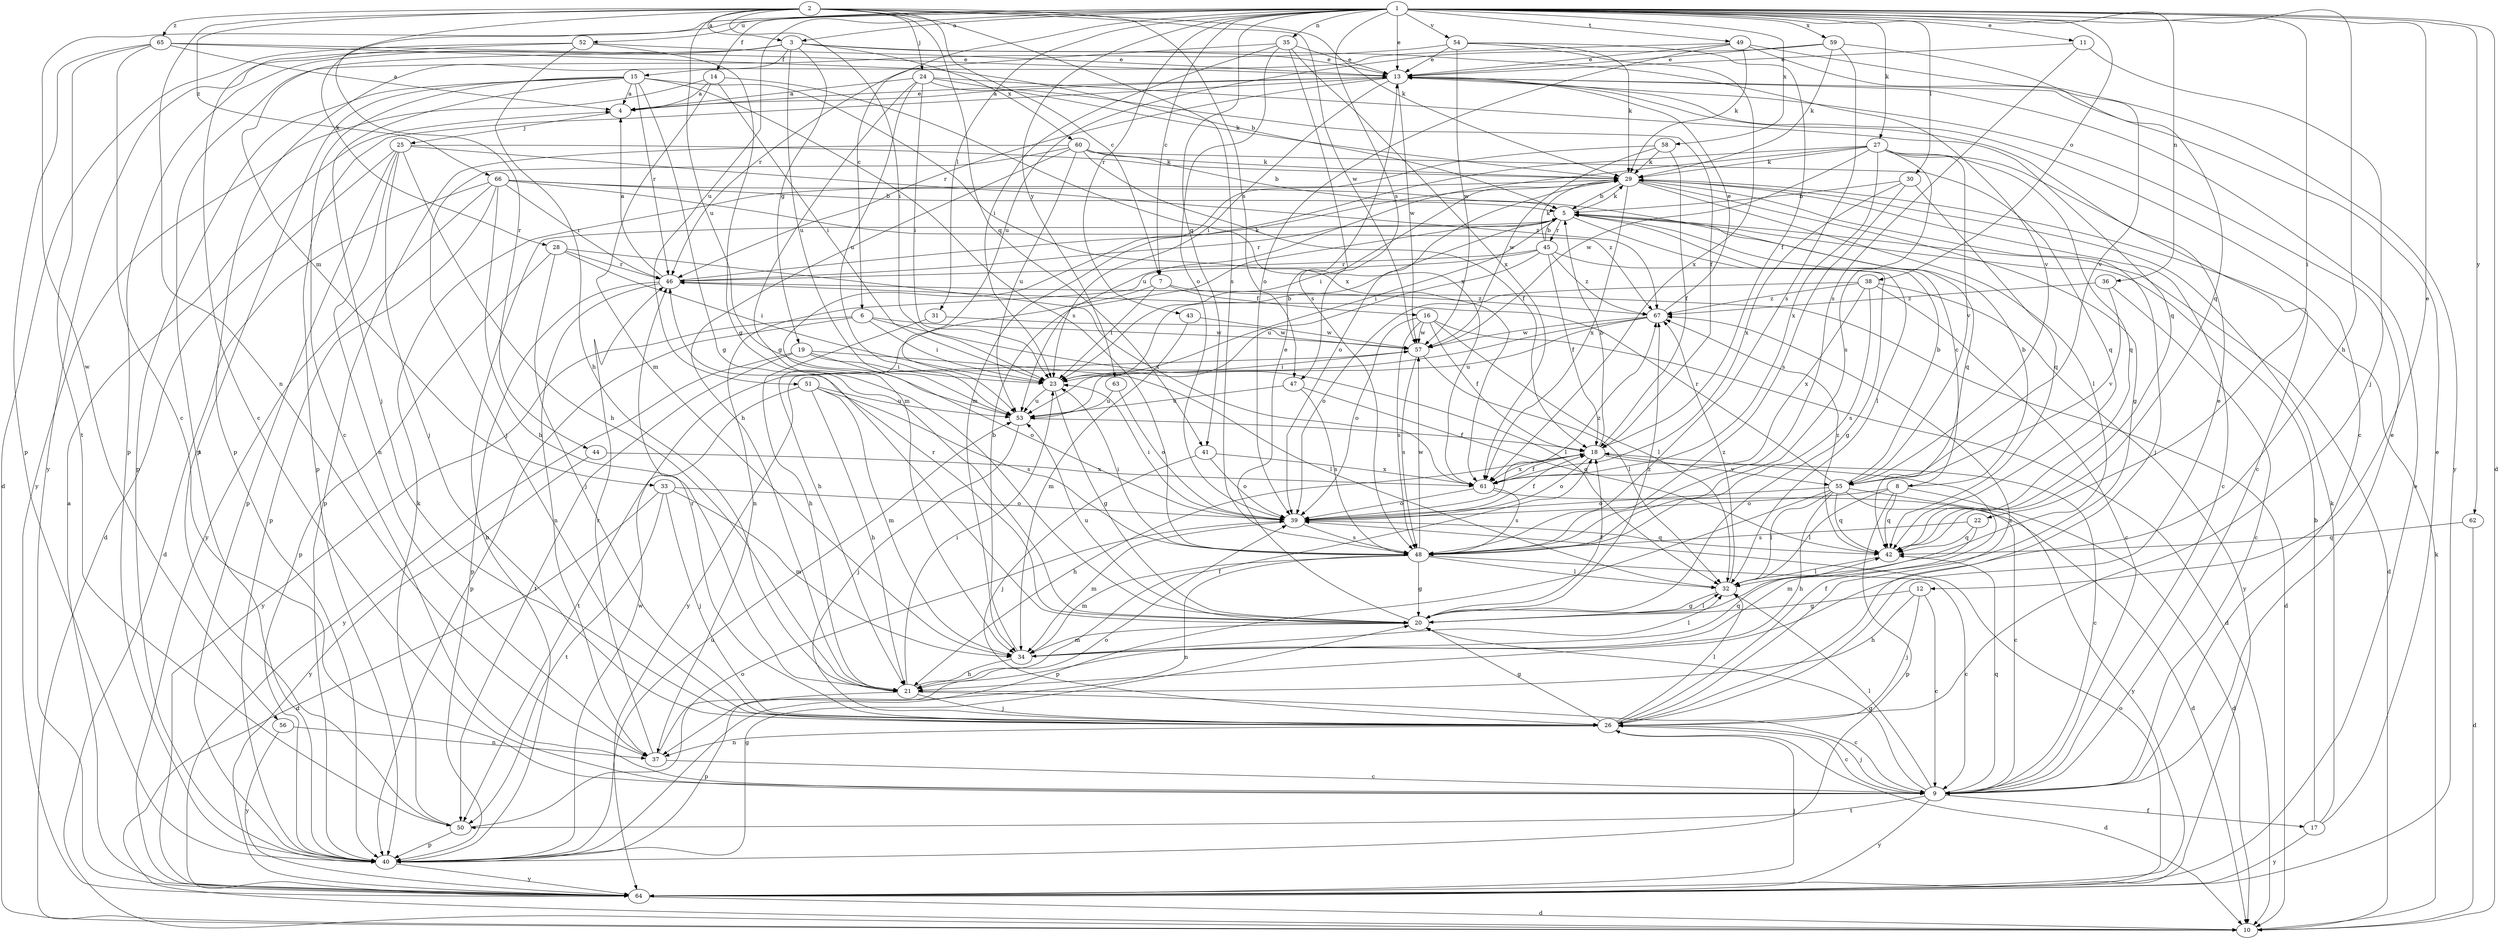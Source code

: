 strict digraph  {
	1 -> 3 [label=a];
	2 -> 3 [label=a];
	13 -> 4 [label=a];
	14 -> 4 [label=a];
	15 -> 4 [label=a];
	24 -> 4 [label=a];
	46 -> 4 [label=a];
	64 -> 4 [label=a];
	65 -> 4 [label=a];
	8 -> 5 [label=b];
	17 -> 5 [label=b];
	18 -> 5 [label=b];
	23 -> 5 [label=b];
	29 -> 5 [label=b];
	30 -> 5 [label=b];
	34 -> 5 [label=b];
	40 -> 5 [label=b];
	45 -> 5 [label=b];
	55 -> 5 [label=b];
	60 -> 5 [label=b];
	65 -> 5 [label=b];
	66 -> 5 [label=b];
	1 -> 6 [label=c];
	1 -> 7 [label=c];
	2 -> 7 [label=c];
	5 -> 8 [label=c];
	12 -> 9 [label=c];
	13 -> 9 [label=c];
	15 -> 9 [label=c];
	18 -> 9 [label=c];
	21 -> 9 [label=c];
	26 -> 9 [label=c];
	27 -> 9 [label=c];
	29 -> 9 [label=c];
	36 -> 9 [label=c];
	37 -> 9 [label=c];
	38 -> 9 [label=c];
	48 -> 9 [label=c];
	52 -> 9 [label=c];
	55 -> 9 [label=c];
	65 -> 9 [label=c];
	1 -> 10 [label=d];
	5 -> 10 [label=d];
	7 -> 10 [label=d];
	8 -> 10 [label=d];
	16 -> 10 [label=d];
	25 -> 10 [label=d];
	26 -> 10 [label=d];
	33 -> 10 [label=d];
	52 -> 10 [label=d];
	61 -> 10 [label=d];
	62 -> 10 [label=d];
	64 -> 10 [label=d];
	66 -> 10 [label=d];
	1 -> 11 [label=e];
	1 -> 12 [label=e];
	1 -> 13 [label=e];
	3 -> 13 [label=e];
	4 -> 13 [label=e];
	9 -> 13 [label=e];
	11 -> 13 [label=e];
	17 -> 13 [label=e];
	20 -> 13 [label=e];
	26 -> 13 [label=e];
	35 -> 13 [label=e];
	49 -> 13 [label=e];
	52 -> 13 [label=e];
	54 -> 13 [label=e];
	59 -> 13 [label=e];
	64 -> 13 [label=e];
	65 -> 13 [label=e];
	67 -> 13 [label=e];
	1 -> 14 [label=f];
	3 -> 15 [label=f];
	7 -> 16 [label=f];
	9 -> 17 [label=f];
	16 -> 18 [label=f];
	20 -> 18 [label=f];
	21 -> 18 [label=f];
	24 -> 18 [label=f];
	26 -> 18 [label=f];
	39 -> 18 [label=f];
	45 -> 18 [label=f];
	53 -> 18 [label=f];
	54 -> 18 [label=f];
	58 -> 18 [label=f];
	60 -> 18 [label=f];
	61 -> 18 [label=f];
	3 -> 19 [label=g];
	9 -> 20 [label=g];
	12 -> 20 [label=g];
	15 -> 20 [label=g];
	23 -> 20 [label=g];
	24 -> 20 [label=g];
	26 -> 20 [label=g];
	29 -> 20 [label=g];
	32 -> 20 [label=g];
	40 -> 20 [label=g];
	45 -> 20 [label=g];
	48 -> 20 [label=g];
	52 -> 20 [label=g];
	1 -> 21 [label=h];
	7 -> 21 [label=h];
	12 -> 21 [label=h];
	18 -> 21 [label=h];
	25 -> 21 [label=h];
	31 -> 21 [label=h];
	34 -> 21 [label=h];
	51 -> 21 [label=h];
	52 -> 21 [label=h];
	55 -> 21 [label=h];
	60 -> 21 [label=h];
	66 -> 21 [label=h];
	1 -> 22 [label=i];
	2 -> 23 [label=i];
	5 -> 23 [label=i];
	6 -> 23 [label=i];
	7 -> 23 [label=i];
	13 -> 23 [label=i];
	14 -> 23 [label=i];
	19 -> 23 [label=i];
	21 -> 23 [label=i];
	24 -> 23 [label=i];
	28 -> 23 [label=i];
	29 -> 23 [label=i];
	35 -> 23 [label=i];
	39 -> 23 [label=i];
	48 -> 23 [label=i];
	57 -> 23 [label=i];
	2 -> 24 [label=j];
	4 -> 25 [label=j];
	9 -> 26 [label=j];
	11 -> 26 [label=j];
	12 -> 26 [label=j];
	15 -> 26 [label=j];
	21 -> 26 [label=j];
	25 -> 26 [label=j];
	28 -> 26 [label=j];
	29 -> 26 [label=j];
	33 -> 26 [label=j];
	41 -> 26 [label=j];
	53 -> 26 [label=j];
	60 -> 26 [label=j];
	64 -> 26 [label=j];
	1 -> 27 [label=k];
	1 -> 28 [label=k];
	2 -> 29 [label=k];
	5 -> 29 [label=k];
	10 -> 29 [label=k];
	17 -> 29 [label=k];
	24 -> 29 [label=k];
	25 -> 29 [label=k];
	27 -> 29 [label=k];
	45 -> 29 [label=k];
	46 -> 29 [label=k];
	49 -> 29 [label=k];
	50 -> 29 [label=k];
	54 -> 29 [label=k];
	58 -> 29 [label=k];
	59 -> 29 [label=k];
	60 -> 29 [label=k];
	1 -> 30 [label=l];
	1 -> 31 [label=l];
	5 -> 32 [label=l];
	6 -> 32 [label=l];
	8 -> 32 [label=l];
	9 -> 32 [label=l];
	16 -> 32 [label=l];
	19 -> 32 [label=l];
	20 -> 32 [label=l];
	26 -> 32 [label=l];
	29 -> 32 [label=l];
	34 -> 32 [label=l];
	42 -> 32 [label=l];
	48 -> 32 [label=l];
	55 -> 32 [label=l];
	57 -> 32 [label=l];
	3 -> 33 [label=m];
	14 -> 34 [label=m];
	20 -> 34 [label=m];
	22 -> 34 [label=m];
	27 -> 34 [label=m];
	33 -> 34 [label=m];
	39 -> 34 [label=m];
	43 -> 34 [label=m];
	48 -> 34 [label=m];
	51 -> 34 [label=m];
	58 -> 34 [label=m];
	1 -> 35 [label=n];
	1 -> 36 [label=n];
	2 -> 37 [label=n];
	25 -> 37 [label=n];
	26 -> 37 [label=n];
	45 -> 37 [label=n];
	46 -> 37 [label=n];
	48 -> 37 [label=n];
	56 -> 37 [label=n];
	1 -> 38 [label=o];
	8 -> 39 [label=o];
	16 -> 39 [label=o];
	18 -> 39 [label=o];
	19 -> 39 [label=o];
	29 -> 39 [label=o];
	33 -> 39 [label=o];
	35 -> 39 [label=o];
	37 -> 39 [label=o];
	38 -> 39 [label=o];
	41 -> 39 [label=o];
	49 -> 39 [label=o];
	50 -> 39 [label=o];
	55 -> 39 [label=o];
	61 -> 39 [label=o];
	63 -> 39 [label=o];
	64 -> 39 [label=o];
	3 -> 40 [label=p];
	6 -> 40 [label=p];
	8 -> 40 [label=p];
	13 -> 40 [label=p];
	15 -> 40 [label=p];
	21 -> 40 [label=p];
	25 -> 40 [label=p];
	28 -> 40 [label=p];
	46 -> 40 [label=p];
	49 -> 40 [label=p];
	50 -> 40 [label=p];
	54 -> 40 [label=p];
	55 -> 40 [label=p];
	60 -> 40 [label=p];
	65 -> 40 [label=p];
	66 -> 40 [label=p];
	1 -> 41 [label=q];
	2 -> 41 [label=q];
	8 -> 42 [label=q];
	9 -> 42 [label=q];
	22 -> 42 [label=q];
	24 -> 42 [label=q];
	27 -> 42 [label=q];
	30 -> 42 [label=q];
	34 -> 42 [label=q];
	39 -> 42 [label=q];
	47 -> 42 [label=q];
	49 -> 42 [label=q];
	55 -> 42 [label=q];
	60 -> 42 [label=q];
	62 -> 42 [label=q];
	66 -> 42 [label=q];
	1 -> 43 [label=r];
	2 -> 44 [label=r];
	5 -> 45 [label=r];
	5 -> 46 [label=r];
	13 -> 46 [label=r];
	15 -> 46 [label=r];
	20 -> 46 [label=r];
	26 -> 46 [label=r];
	28 -> 46 [label=r];
	35 -> 46 [label=r];
	37 -> 46 [label=r];
	45 -> 46 [label=r];
	55 -> 46 [label=r];
	66 -> 46 [label=r];
	1 -> 47 [label=s];
	2 -> 47 [label=s];
	2 -> 48 [label=s];
	11 -> 48 [label=s];
	15 -> 48 [label=s];
	16 -> 48 [label=s];
	22 -> 48 [label=s];
	27 -> 48 [label=s];
	30 -> 48 [label=s];
	35 -> 48 [label=s];
	38 -> 48 [label=s];
	39 -> 48 [label=s];
	47 -> 48 [label=s];
	51 -> 48 [label=s];
	57 -> 48 [label=s];
	59 -> 48 [label=s];
	61 -> 48 [label=s];
	1 -> 49 [label=t];
	9 -> 50 [label=t];
	15 -> 50 [label=t];
	19 -> 50 [label=t];
	33 -> 50 [label=t];
	51 -> 50 [label=t];
	65 -> 50 [label=t];
	1 -> 51 [label=u];
	1 -> 52 [label=u];
	2 -> 53 [label=u];
	3 -> 53 [label=u];
	20 -> 53 [label=u];
	23 -> 53 [label=u];
	24 -> 53 [label=u];
	27 -> 53 [label=u];
	40 -> 53 [label=u];
	45 -> 53 [label=u];
	47 -> 53 [label=u];
	51 -> 53 [label=u];
	59 -> 53 [label=u];
	60 -> 53 [label=u];
	63 -> 53 [label=u];
	67 -> 53 [label=u];
	1 -> 54 [label=v];
	3 -> 55 [label=v];
	18 -> 55 [label=v];
	27 -> 55 [label=v];
	36 -> 55 [label=v];
	59 -> 55 [label=v];
	1 -> 56 [label=w];
	2 -> 57 [label=w];
	6 -> 57 [label=w];
	13 -> 57 [label=w];
	16 -> 57 [label=w];
	27 -> 57 [label=w];
	31 -> 57 [label=w];
	40 -> 57 [label=w];
	43 -> 57 [label=w];
	48 -> 57 [label=w];
	54 -> 57 [label=w];
	58 -> 57 [label=w];
	67 -> 57 [label=w];
	1 -> 58 [label=x];
	1 -> 59 [label=x];
	3 -> 60 [label=x];
	14 -> 61 [label=x];
	15 -> 61 [label=x];
	18 -> 61 [label=x];
	27 -> 61 [label=x];
	28 -> 61 [label=x];
	29 -> 61 [label=x];
	30 -> 61 [label=x];
	35 -> 61 [label=x];
	38 -> 61 [label=x];
	41 -> 61 [label=x];
	44 -> 61 [label=x];
	54 -> 61 [label=x];
	1 -> 62 [label=y];
	1 -> 63 [label=y];
	3 -> 64 [label=y];
	6 -> 64 [label=y];
	9 -> 64 [label=y];
	14 -> 64 [label=y];
	17 -> 64 [label=y];
	19 -> 64 [label=y];
	38 -> 64 [label=y];
	40 -> 64 [label=y];
	44 -> 64 [label=y];
	49 -> 64 [label=y];
	55 -> 64 [label=y];
	56 -> 64 [label=y];
	66 -> 64 [label=y];
	67 -> 64 [label=y];
	2 -> 65 [label=z];
	2 -> 66 [label=z];
	20 -> 67 [label=z];
	25 -> 67 [label=z];
	26 -> 67 [label=z];
	32 -> 67 [label=z];
	36 -> 67 [label=z];
	38 -> 67 [label=z];
	39 -> 67 [label=z];
	42 -> 67 [label=z];
	45 -> 67 [label=z];
	46 -> 67 [label=z];
	66 -> 67 [label=z];
}
